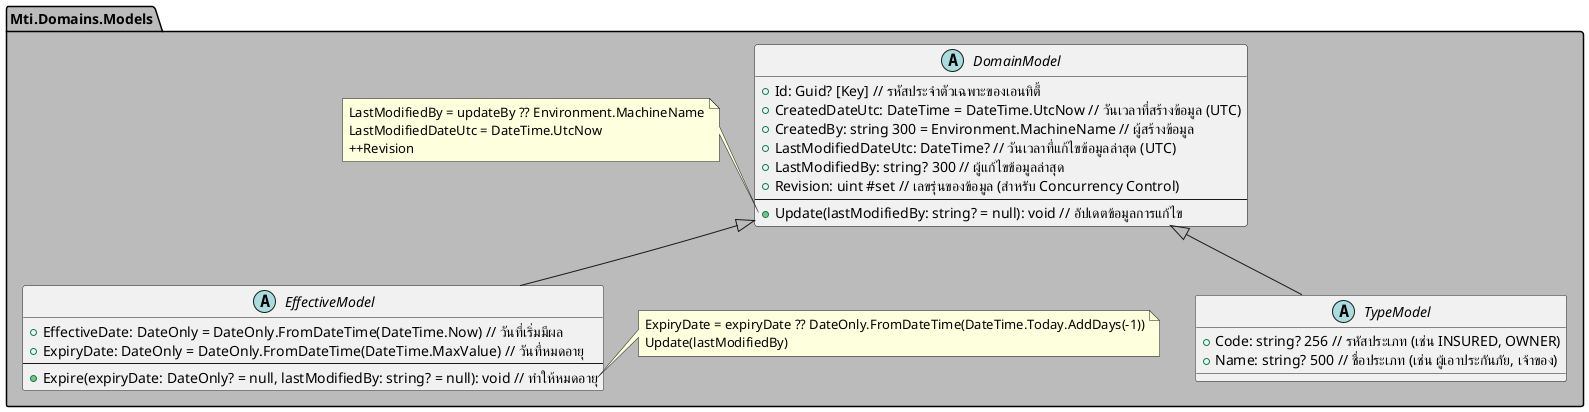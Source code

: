 @startuml

!define LIGHGRAY #bbbbbbff

' ===== BASE DOMAIN PACKAGE =====
package "Mti.Domains.Models" as DomainPkg LIGHGRAY {
    abstract class DomainModel {
        {field} +Id: Guid? [Key] // รหัสประจำตัวเฉพาะของเอนทิตี้
        {field} +CreatedDateUtc: DateTime = DateTime.UtcNow // วันเวลาที่สร้างข้อมูล (UTC)
        {field} +CreatedBy: string 300 = Environment.MachineName // ผู้สร้างข้อมูล
        {field} +LastModifiedDateUtc: DateTime? // วันเวลาที่แก้ไขข้อมูลล่าสุด (UTC)
        {field} +LastModifiedBy: string? 300 // ผู้แก้ไขข้อมูลล่าสุด
        {field} +Revision: uint #set // เลขรุ่นของข้อมูล (สำหรับ Concurrency Control)
        --
        +Update(lastModifiedBy: string? = null): void // อัปเดตข้อมูลการแก้ไข
    }

    abstract class EffectiveModel {
        {field} +EffectiveDate: DateOnly = DateOnly.FromDateTime(DateTime.Now) // วันที่เริ่มมีผล
        {field} +ExpiryDate: DateOnly = DateOnly.FromDateTime(DateTime.MaxValue) // วันที่หมดอายุ
        --
        +Expire(expiryDate: DateOnly? = null, lastModifiedBy: string? = null): void // ทำให้หมดอายุ
    }

    abstract class TypeModel {
        {field} +Code: string? 256 // รหัสประเภท (เช่น INSURED, OWNER)
        {field} +Name: string? 500 // ชื่อประเภท (เช่น ผู้เอาประกันภัย, เจ้าของ)
    }

    ' ===== NOTE METHOD =====
    note left of DomainModel::Update
        LastModifiedBy = updateBy ?? Environment.MachineName
        LastModifiedDateUtc = DateTime.UtcNow
        ++Revision
    end note
    note right of EffectiveModel::Expire
        ExpiryDate = expiryDate ?? DateOnly.FromDateTime(DateTime.Today.AddDays(-1))
        Update(lastModifiedBy)
    end note
}

' ===== INHERITANCE RELATIONSHIPS =====
DomainModel <|-- EffectiveModel
DomainModel <|-- TypeModel

@enduml